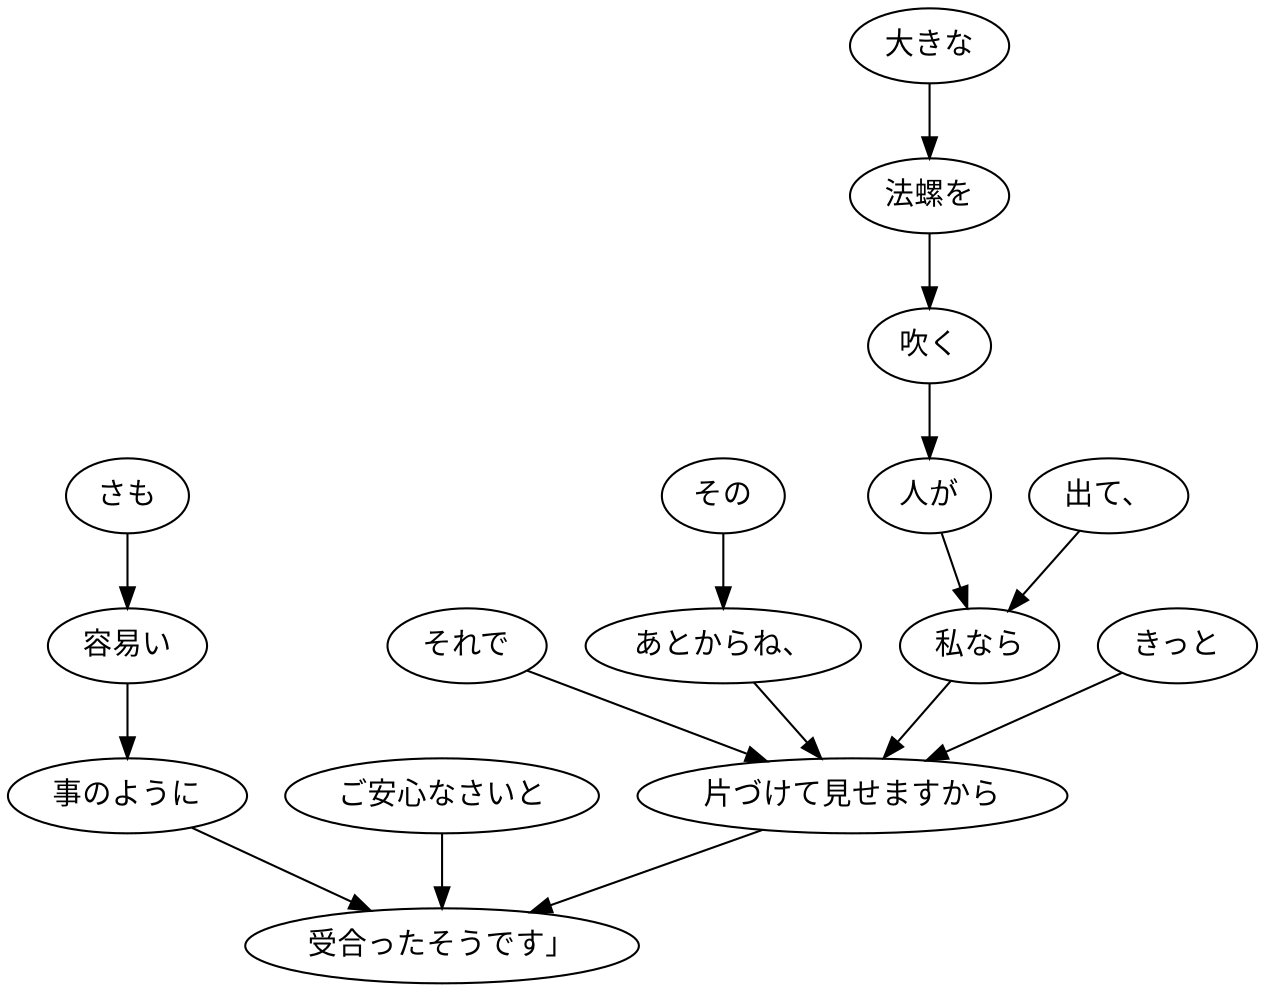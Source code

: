digraph graph6853 {
	node0 [label="それで"];
	node1 [label="その"];
	node2 [label="あとからね、"];
	node3 [label="大きな"];
	node4 [label="法螺を"];
	node5 [label="吹く"];
	node6 [label="人が"];
	node7 [label="出て、"];
	node8 [label="私なら"];
	node9 [label="きっと"];
	node10 [label="片づけて見せますから"];
	node11 [label="ご安心なさいと"];
	node12 [label="さも"];
	node13 [label="容易い"];
	node14 [label="事のように"];
	node15 [label="受合ったそうです」"];
	node0 -> node10;
	node1 -> node2;
	node2 -> node10;
	node3 -> node4;
	node4 -> node5;
	node5 -> node6;
	node6 -> node8;
	node7 -> node8;
	node8 -> node10;
	node9 -> node10;
	node10 -> node15;
	node11 -> node15;
	node12 -> node13;
	node13 -> node14;
	node14 -> node15;
}
